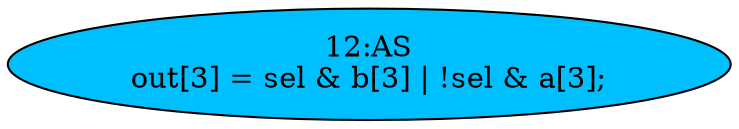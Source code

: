 strict digraph "" {
	node [label="\N"];
	"12:AS"	[ast="<pyverilog.vparser.ast.Assign object at 0x7fc789b2f050>",
		def_var="['out']",
		fillcolor=deepskyblue,
		label="12:AS
out[3] = sel & b[3] | !sel & a[3];",
		statements="[]",
		style=filled,
		typ=Assign,
		use_var="['sel', 'b', 'sel', 'a']"];
}
